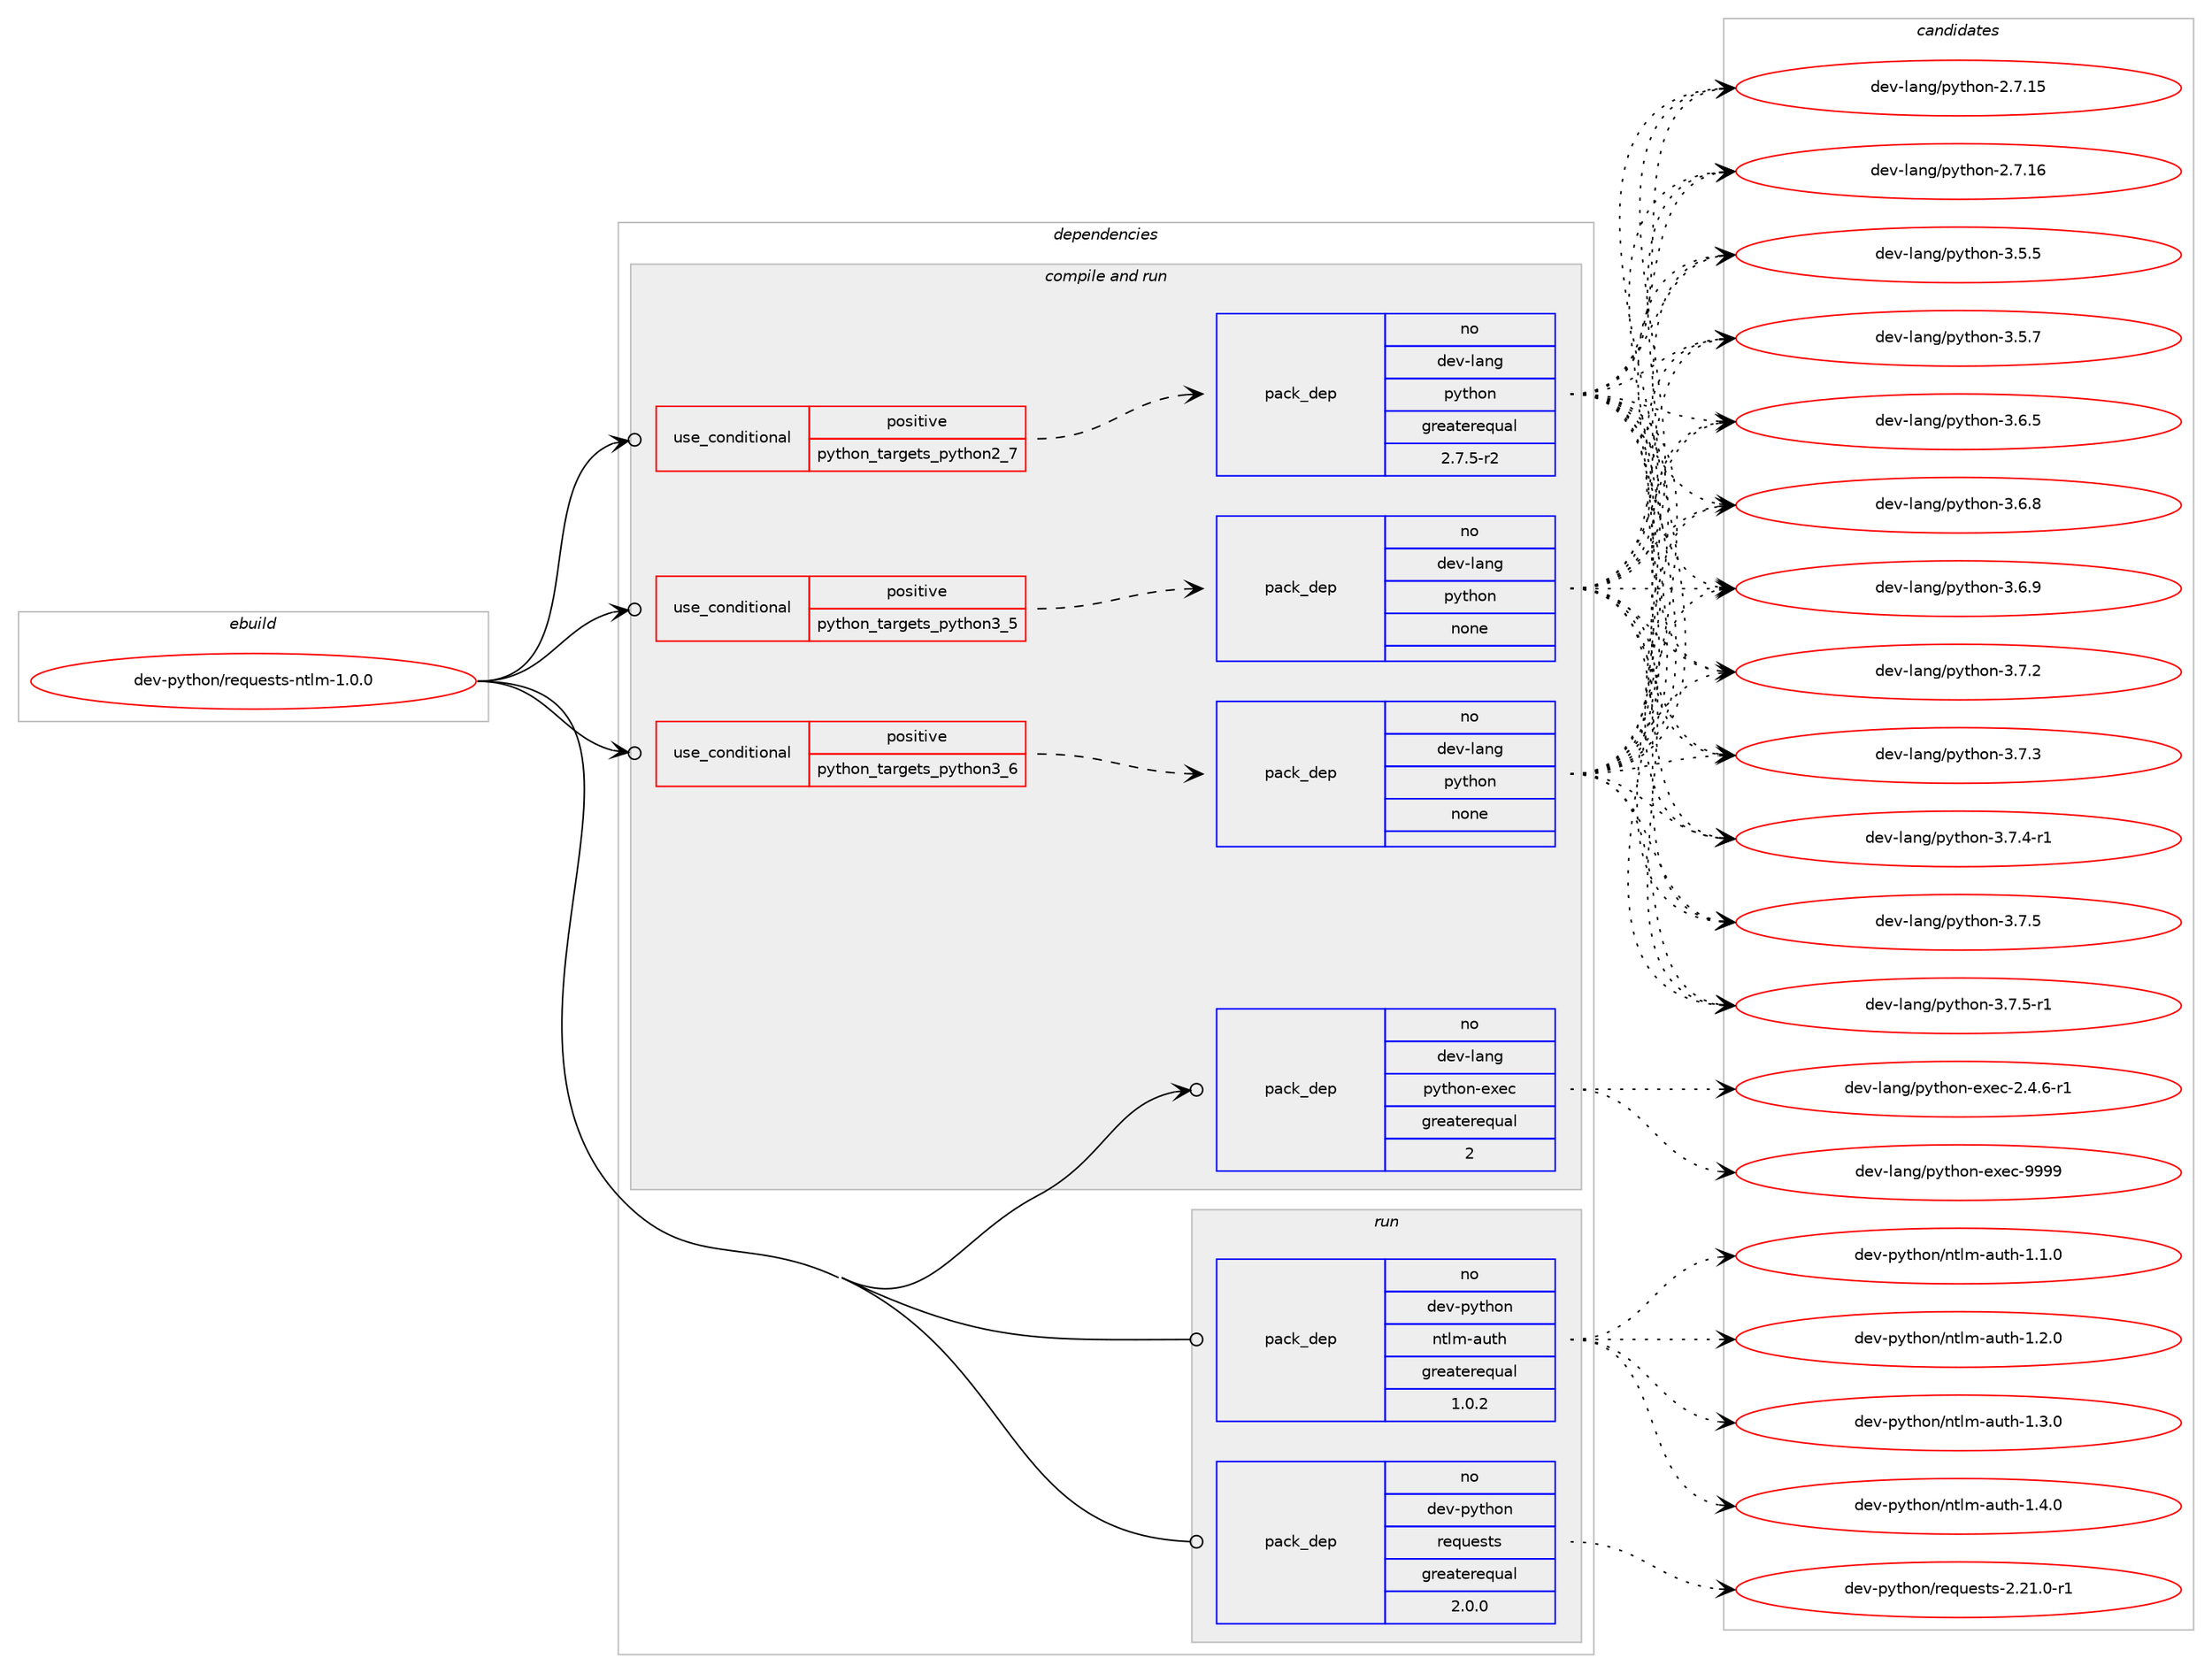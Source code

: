 digraph prolog {

# *************
# Graph options
# *************

newrank=true;
concentrate=true;
compound=true;
graph [rankdir=LR,fontname=Helvetica,fontsize=10,ranksep=1.5];#, ranksep=2.5, nodesep=0.2];
edge  [arrowhead=vee];
node  [fontname=Helvetica,fontsize=10];

# **********
# The ebuild
# **********

subgraph cluster_leftcol {
color=gray;
rank=same;
label=<<i>ebuild</i>>;
id [label="dev-python/requests-ntlm-1.0.0", color=red, width=4, href="../dev-python/requests-ntlm-1.0.0.svg"];
}

# ****************
# The dependencies
# ****************

subgraph cluster_midcol {
color=gray;
label=<<i>dependencies</i>>;
subgraph cluster_compile {
fillcolor="#eeeeee";
style=filled;
label=<<i>compile</i>>;
}
subgraph cluster_compileandrun {
fillcolor="#eeeeee";
style=filled;
label=<<i>compile and run</i>>;
subgraph cond148633 {
dependency635179 [label=<<TABLE BORDER="0" CELLBORDER="1" CELLSPACING="0" CELLPADDING="4"><TR><TD ROWSPAN="3" CELLPADDING="10">use_conditional</TD></TR><TR><TD>positive</TD></TR><TR><TD>python_targets_python2_7</TD></TR></TABLE>>, shape=none, color=red];
subgraph pack474665 {
dependency635180 [label=<<TABLE BORDER="0" CELLBORDER="1" CELLSPACING="0" CELLPADDING="4" WIDTH="220"><TR><TD ROWSPAN="6" CELLPADDING="30">pack_dep</TD></TR><TR><TD WIDTH="110">no</TD></TR><TR><TD>dev-lang</TD></TR><TR><TD>python</TD></TR><TR><TD>greaterequal</TD></TR><TR><TD>2.7.5-r2</TD></TR></TABLE>>, shape=none, color=blue];
}
dependency635179:e -> dependency635180:w [weight=20,style="dashed",arrowhead="vee"];
}
id:e -> dependency635179:w [weight=20,style="solid",arrowhead="odotvee"];
subgraph cond148634 {
dependency635181 [label=<<TABLE BORDER="0" CELLBORDER="1" CELLSPACING="0" CELLPADDING="4"><TR><TD ROWSPAN="3" CELLPADDING="10">use_conditional</TD></TR><TR><TD>positive</TD></TR><TR><TD>python_targets_python3_5</TD></TR></TABLE>>, shape=none, color=red];
subgraph pack474666 {
dependency635182 [label=<<TABLE BORDER="0" CELLBORDER="1" CELLSPACING="0" CELLPADDING="4" WIDTH="220"><TR><TD ROWSPAN="6" CELLPADDING="30">pack_dep</TD></TR><TR><TD WIDTH="110">no</TD></TR><TR><TD>dev-lang</TD></TR><TR><TD>python</TD></TR><TR><TD>none</TD></TR><TR><TD></TD></TR></TABLE>>, shape=none, color=blue];
}
dependency635181:e -> dependency635182:w [weight=20,style="dashed",arrowhead="vee"];
}
id:e -> dependency635181:w [weight=20,style="solid",arrowhead="odotvee"];
subgraph cond148635 {
dependency635183 [label=<<TABLE BORDER="0" CELLBORDER="1" CELLSPACING="0" CELLPADDING="4"><TR><TD ROWSPAN="3" CELLPADDING="10">use_conditional</TD></TR><TR><TD>positive</TD></TR><TR><TD>python_targets_python3_6</TD></TR></TABLE>>, shape=none, color=red];
subgraph pack474667 {
dependency635184 [label=<<TABLE BORDER="0" CELLBORDER="1" CELLSPACING="0" CELLPADDING="4" WIDTH="220"><TR><TD ROWSPAN="6" CELLPADDING="30">pack_dep</TD></TR><TR><TD WIDTH="110">no</TD></TR><TR><TD>dev-lang</TD></TR><TR><TD>python</TD></TR><TR><TD>none</TD></TR><TR><TD></TD></TR></TABLE>>, shape=none, color=blue];
}
dependency635183:e -> dependency635184:w [weight=20,style="dashed",arrowhead="vee"];
}
id:e -> dependency635183:w [weight=20,style="solid",arrowhead="odotvee"];
subgraph pack474668 {
dependency635185 [label=<<TABLE BORDER="0" CELLBORDER="1" CELLSPACING="0" CELLPADDING="4" WIDTH="220"><TR><TD ROWSPAN="6" CELLPADDING="30">pack_dep</TD></TR><TR><TD WIDTH="110">no</TD></TR><TR><TD>dev-lang</TD></TR><TR><TD>python-exec</TD></TR><TR><TD>greaterequal</TD></TR><TR><TD>2</TD></TR></TABLE>>, shape=none, color=blue];
}
id:e -> dependency635185:w [weight=20,style="solid",arrowhead="odotvee"];
}
subgraph cluster_run {
fillcolor="#eeeeee";
style=filled;
label=<<i>run</i>>;
subgraph pack474669 {
dependency635186 [label=<<TABLE BORDER="0" CELLBORDER="1" CELLSPACING="0" CELLPADDING="4" WIDTH="220"><TR><TD ROWSPAN="6" CELLPADDING="30">pack_dep</TD></TR><TR><TD WIDTH="110">no</TD></TR><TR><TD>dev-python</TD></TR><TR><TD>ntlm-auth</TD></TR><TR><TD>greaterequal</TD></TR><TR><TD>1.0.2</TD></TR></TABLE>>, shape=none, color=blue];
}
id:e -> dependency635186:w [weight=20,style="solid",arrowhead="odot"];
subgraph pack474670 {
dependency635187 [label=<<TABLE BORDER="0" CELLBORDER="1" CELLSPACING="0" CELLPADDING="4" WIDTH="220"><TR><TD ROWSPAN="6" CELLPADDING="30">pack_dep</TD></TR><TR><TD WIDTH="110">no</TD></TR><TR><TD>dev-python</TD></TR><TR><TD>requests</TD></TR><TR><TD>greaterequal</TD></TR><TR><TD>2.0.0</TD></TR></TABLE>>, shape=none, color=blue];
}
id:e -> dependency635187:w [weight=20,style="solid",arrowhead="odot"];
}
}

# **************
# The candidates
# **************

subgraph cluster_choices {
rank=same;
color=gray;
label=<<i>candidates</i>>;

subgraph choice474665 {
color=black;
nodesep=1;
choice10010111845108971101034711212111610411111045504655464953 [label="dev-lang/python-2.7.15", color=red, width=4,href="../dev-lang/python-2.7.15.svg"];
choice10010111845108971101034711212111610411111045504655464954 [label="dev-lang/python-2.7.16", color=red, width=4,href="../dev-lang/python-2.7.16.svg"];
choice100101118451089711010347112121116104111110455146534653 [label="dev-lang/python-3.5.5", color=red, width=4,href="../dev-lang/python-3.5.5.svg"];
choice100101118451089711010347112121116104111110455146534655 [label="dev-lang/python-3.5.7", color=red, width=4,href="../dev-lang/python-3.5.7.svg"];
choice100101118451089711010347112121116104111110455146544653 [label="dev-lang/python-3.6.5", color=red, width=4,href="../dev-lang/python-3.6.5.svg"];
choice100101118451089711010347112121116104111110455146544656 [label="dev-lang/python-3.6.8", color=red, width=4,href="../dev-lang/python-3.6.8.svg"];
choice100101118451089711010347112121116104111110455146544657 [label="dev-lang/python-3.6.9", color=red, width=4,href="../dev-lang/python-3.6.9.svg"];
choice100101118451089711010347112121116104111110455146554650 [label="dev-lang/python-3.7.2", color=red, width=4,href="../dev-lang/python-3.7.2.svg"];
choice100101118451089711010347112121116104111110455146554651 [label="dev-lang/python-3.7.3", color=red, width=4,href="../dev-lang/python-3.7.3.svg"];
choice1001011184510897110103471121211161041111104551465546524511449 [label="dev-lang/python-3.7.4-r1", color=red, width=4,href="../dev-lang/python-3.7.4-r1.svg"];
choice100101118451089711010347112121116104111110455146554653 [label="dev-lang/python-3.7.5", color=red, width=4,href="../dev-lang/python-3.7.5.svg"];
choice1001011184510897110103471121211161041111104551465546534511449 [label="dev-lang/python-3.7.5-r1", color=red, width=4,href="../dev-lang/python-3.7.5-r1.svg"];
dependency635180:e -> choice10010111845108971101034711212111610411111045504655464953:w [style=dotted,weight="100"];
dependency635180:e -> choice10010111845108971101034711212111610411111045504655464954:w [style=dotted,weight="100"];
dependency635180:e -> choice100101118451089711010347112121116104111110455146534653:w [style=dotted,weight="100"];
dependency635180:e -> choice100101118451089711010347112121116104111110455146534655:w [style=dotted,weight="100"];
dependency635180:e -> choice100101118451089711010347112121116104111110455146544653:w [style=dotted,weight="100"];
dependency635180:e -> choice100101118451089711010347112121116104111110455146544656:w [style=dotted,weight="100"];
dependency635180:e -> choice100101118451089711010347112121116104111110455146544657:w [style=dotted,weight="100"];
dependency635180:e -> choice100101118451089711010347112121116104111110455146554650:w [style=dotted,weight="100"];
dependency635180:e -> choice100101118451089711010347112121116104111110455146554651:w [style=dotted,weight="100"];
dependency635180:e -> choice1001011184510897110103471121211161041111104551465546524511449:w [style=dotted,weight="100"];
dependency635180:e -> choice100101118451089711010347112121116104111110455146554653:w [style=dotted,weight="100"];
dependency635180:e -> choice1001011184510897110103471121211161041111104551465546534511449:w [style=dotted,weight="100"];
}
subgraph choice474666 {
color=black;
nodesep=1;
choice10010111845108971101034711212111610411111045504655464953 [label="dev-lang/python-2.7.15", color=red, width=4,href="../dev-lang/python-2.7.15.svg"];
choice10010111845108971101034711212111610411111045504655464954 [label="dev-lang/python-2.7.16", color=red, width=4,href="../dev-lang/python-2.7.16.svg"];
choice100101118451089711010347112121116104111110455146534653 [label="dev-lang/python-3.5.5", color=red, width=4,href="../dev-lang/python-3.5.5.svg"];
choice100101118451089711010347112121116104111110455146534655 [label="dev-lang/python-3.5.7", color=red, width=4,href="../dev-lang/python-3.5.7.svg"];
choice100101118451089711010347112121116104111110455146544653 [label="dev-lang/python-3.6.5", color=red, width=4,href="../dev-lang/python-3.6.5.svg"];
choice100101118451089711010347112121116104111110455146544656 [label="dev-lang/python-3.6.8", color=red, width=4,href="../dev-lang/python-3.6.8.svg"];
choice100101118451089711010347112121116104111110455146544657 [label="dev-lang/python-3.6.9", color=red, width=4,href="../dev-lang/python-3.6.9.svg"];
choice100101118451089711010347112121116104111110455146554650 [label="dev-lang/python-3.7.2", color=red, width=4,href="../dev-lang/python-3.7.2.svg"];
choice100101118451089711010347112121116104111110455146554651 [label="dev-lang/python-3.7.3", color=red, width=4,href="../dev-lang/python-3.7.3.svg"];
choice1001011184510897110103471121211161041111104551465546524511449 [label="dev-lang/python-3.7.4-r1", color=red, width=4,href="../dev-lang/python-3.7.4-r1.svg"];
choice100101118451089711010347112121116104111110455146554653 [label="dev-lang/python-3.7.5", color=red, width=4,href="../dev-lang/python-3.7.5.svg"];
choice1001011184510897110103471121211161041111104551465546534511449 [label="dev-lang/python-3.7.5-r1", color=red, width=4,href="../dev-lang/python-3.7.5-r1.svg"];
dependency635182:e -> choice10010111845108971101034711212111610411111045504655464953:w [style=dotted,weight="100"];
dependency635182:e -> choice10010111845108971101034711212111610411111045504655464954:w [style=dotted,weight="100"];
dependency635182:e -> choice100101118451089711010347112121116104111110455146534653:w [style=dotted,weight="100"];
dependency635182:e -> choice100101118451089711010347112121116104111110455146534655:w [style=dotted,weight="100"];
dependency635182:e -> choice100101118451089711010347112121116104111110455146544653:w [style=dotted,weight="100"];
dependency635182:e -> choice100101118451089711010347112121116104111110455146544656:w [style=dotted,weight="100"];
dependency635182:e -> choice100101118451089711010347112121116104111110455146544657:w [style=dotted,weight="100"];
dependency635182:e -> choice100101118451089711010347112121116104111110455146554650:w [style=dotted,weight="100"];
dependency635182:e -> choice100101118451089711010347112121116104111110455146554651:w [style=dotted,weight="100"];
dependency635182:e -> choice1001011184510897110103471121211161041111104551465546524511449:w [style=dotted,weight="100"];
dependency635182:e -> choice100101118451089711010347112121116104111110455146554653:w [style=dotted,weight="100"];
dependency635182:e -> choice1001011184510897110103471121211161041111104551465546534511449:w [style=dotted,weight="100"];
}
subgraph choice474667 {
color=black;
nodesep=1;
choice10010111845108971101034711212111610411111045504655464953 [label="dev-lang/python-2.7.15", color=red, width=4,href="../dev-lang/python-2.7.15.svg"];
choice10010111845108971101034711212111610411111045504655464954 [label="dev-lang/python-2.7.16", color=red, width=4,href="../dev-lang/python-2.7.16.svg"];
choice100101118451089711010347112121116104111110455146534653 [label="dev-lang/python-3.5.5", color=red, width=4,href="../dev-lang/python-3.5.5.svg"];
choice100101118451089711010347112121116104111110455146534655 [label="dev-lang/python-3.5.7", color=red, width=4,href="../dev-lang/python-3.5.7.svg"];
choice100101118451089711010347112121116104111110455146544653 [label="dev-lang/python-3.6.5", color=red, width=4,href="../dev-lang/python-3.6.5.svg"];
choice100101118451089711010347112121116104111110455146544656 [label="dev-lang/python-3.6.8", color=red, width=4,href="../dev-lang/python-3.6.8.svg"];
choice100101118451089711010347112121116104111110455146544657 [label="dev-lang/python-3.6.9", color=red, width=4,href="../dev-lang/python-3.6.9.svg"];
choice100101118451089711010347112121116104111110455146554650 [label="dev-lang/python-3.7.2", color=red, width=4,href="../dev-lang/python-3.7.2.svg"];
choice100101118451089711010347112121116104111110455146554651 [label="dev-lang/python-3.7.3", color=red, width=4,href="../dev-lang/python-3.7.3.svg"];
choice1001011184510897110103471121211161041111104551465546524511449 [label="dev-lang/python-3.7.4-r1", color=red, width=4,href="../dev-lang/python-3.7.4-r1.svg"];
choice100101118451089711010347112121116104111110455146554653 [label="dev-lang/python-3.7.5", color=red, width=4,href="../dev-lang/python-3.7.5.svg"];
choice1001011184510897110103471121211161041111104551465546534511449 [label="dev-lang/python-3.7.5-r1", color=red, width=4,href="../dev-lang/python-3.7.5-r1.svg"];
dependency635184:e -> choice10010111845108971101034711212111610411111045504655464953:w [style=dotted,weight="100"];
dependency635184:e -> choice10010111845108971101034711212111610411111045504655464954:w [style=dotted,weight="100"];
dependency635184:e -> choice100101118451089711010347112121116104111110455146534653:w [style=dotted,weight="100"];
dependency635184:e -> choice100101118451089711010347112121116104111110455146534655:w [style=dotted,weight="100"];
dependency635184:e -> choice100101118451089711010347112121116104111110455146544653:w [style=dotted,weight="100"];
dependency635184:e -> choice100101118451089711010347112121116104111110455146544656:w [style=dotted,weight="100"];
dependency635184:e -> choice100101118451089711010347112121116104111110455146544657:w [style=dotted,weight="100"];
dependency635184:e -> choice100101118451089711010347112121116104111110455146554650:w [style=dotted,weight="100"];
dependency635184:e -> choice100101118451089711010347112121116104111110455146554651:w [style=dotted,weight="100"];
dependency635184:e -> choice1001011184510897110103471121211161041111104551465546524511449:w [style=dotted,weight="100"];
dependency635184:e -> choice100101118451089711010347112121116104111110455146554653:w [style=dotted,weight="100"];
dependency635184:e -> choice1001011184510897110103471121211161041111104551465546534511449:w [style=dotted,weight="100"];
}
subgraph choice474668 {
color=black;
nodesep=1;
choice10010111845108971101034711212111610411111045101120101994550465246544511449 [label="dev-lang/python-exec-2.4.6-r1", color=red, width=4,href="../dev-lang/python-exec-2.4.6-r1.svg"];
choice10010111845108971101034711212111610411111045101120101994557575757 [label="dev-lang/python-exec-9999", color=red, width=4,href="../dev-lang/python-exec-9999.svg"];
dependency635185:e -> choice10010111845108971101034711212111610411111045101120101994550465246544511449:w [style=dotted,weight="100"];
dependency635185:e -> choice10010111845108971101034711212111610411111045101120101994557575757:w [style=dotted,weight="100"];
}
subgraph choice474669 {
color=black;
nodesep=1;
choice10010111845112121116104111110471101161081094597117116104454946494648 [label="dev-python/ntlm-auth-1.1.0", color=red, width=4,href="../dev-python/ntlm-auth-1.1.0.svg"];
choice10010111845112121116104111110471101161081094597117116104454946504648 [label="dev-python/ntlm-auth-1.2.0", color=red, width=4,href="../dev-python/ntlm-auth-1.2.0.svg"];
choice10010111845112121116104111110471101161081094597117116104454946514648 [label="dev-python/ntlm-auth-1.3.0", color=red, width=4,href="../dev-python/ntlm-auth-1.3.0.svg"];
choice10010111845112121116104111110471101161081094597117116104454946524648 [label="dev-python/ntlm-auth-1.4.0", color=red, width=4,href="../dev-python/ntlm-auth-1.4.0.svg"];
dependency635186:e -> choice10010111845112121116104111110471101161081094597117116104454946494648:w [style=dotted,weight="100"];
dependency635186:e -> choice10010111845112121116104111110471101161081094597117116104454946504648:w [style=dotted,weight="100"];
dependency635186:e -> choice10010111845112121116104111110471101161081094597117116104454946514648:w [style=dotted,weight="100"];
dependency635186:e -> choice10010111845112121116104111110471101161081094597117116104454946524648:w [style=dotted,weight="100"];
}
subgraph choice474670 {
color=black;
nodesep=1;
choice1001011184511212111610411111047114101113117101115116115455046504946484511449 [label="dev-python/requests-2.21.0-r1", color=red, width=4,href="../dev-python/requests-2.21.0-r1.svg"];
dependency635187:e -> choice1001011184511212111610411111047114101113117101115116115455046504946484511449:w [style=dotted,weight="100"];
}
}

}
